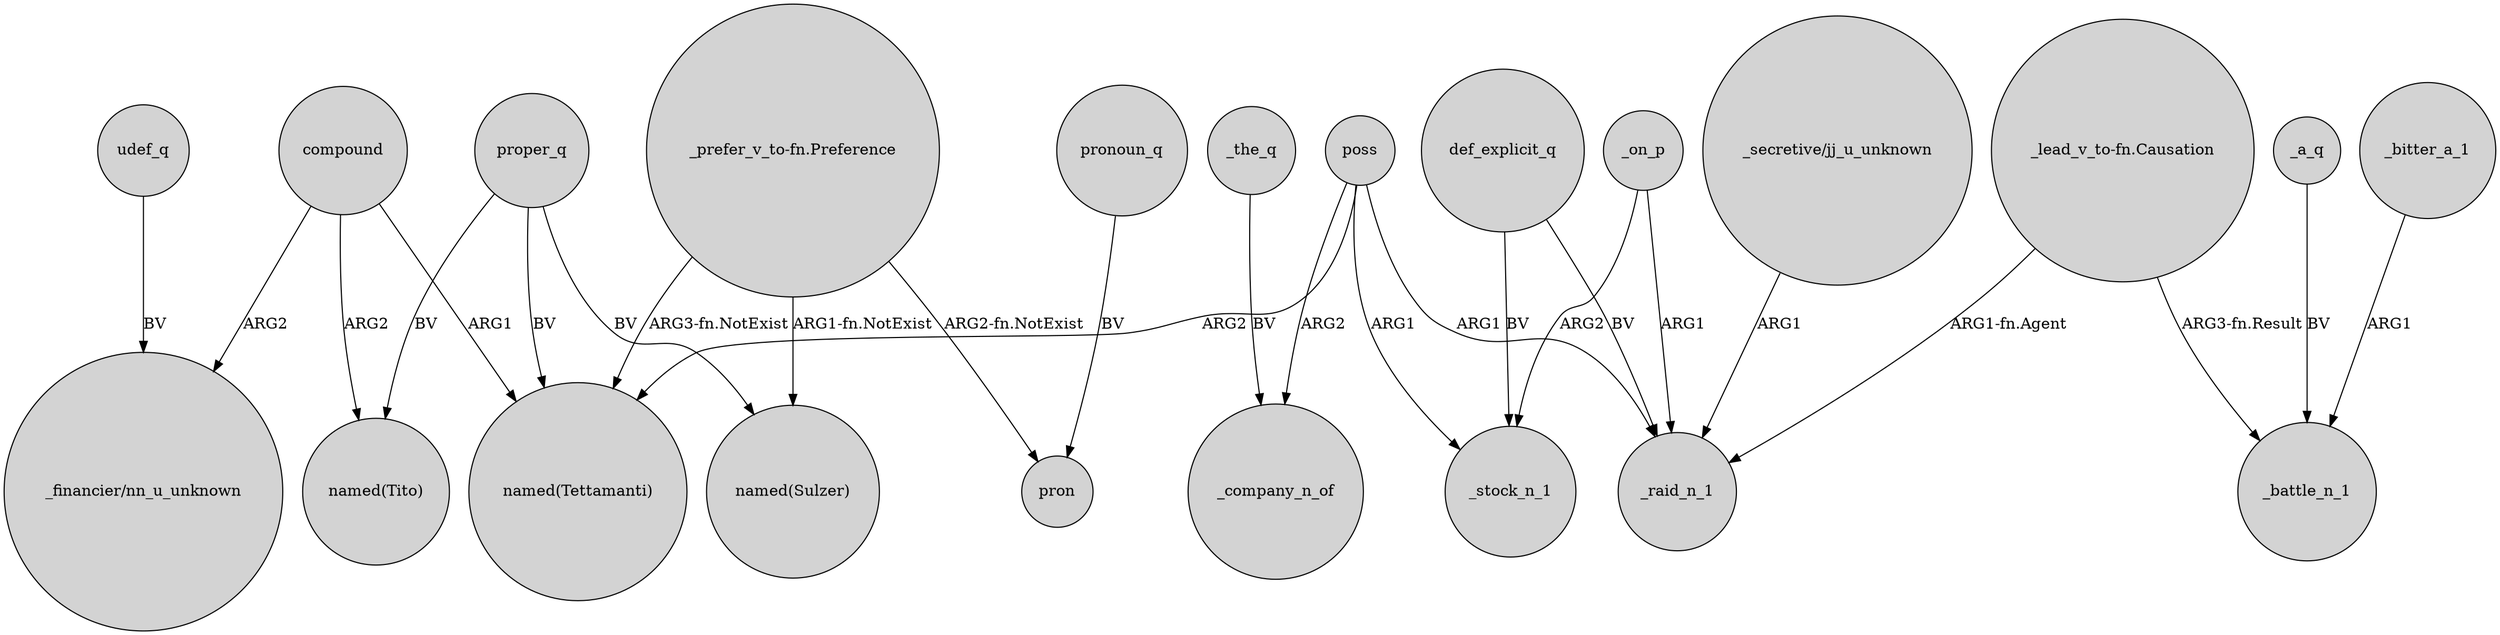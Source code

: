 digraph {
	node [shape=circle style=filled]
	proper_q -> "named(Tettamanti)" [label=BV]
	compound -> "named(Tettamanti)" [label=ARG1]
	proper_q -> "named(Tito)" [label=BV]
	poss -> _raid_n_1 [label=ARG1]
	poss -> _stock_n_1 [label=ARG1]
	proper_q -> "named(Sulzer)" [label=BV]
	def_explicit_q -> _raid_n_1 [label=BV]
	def_explicit_q -> _stock_n_1 [label=BV]
	_the_q -> _company_n_of [label=BV]
	pronoun_q -> pron [label=BV]
	"_prefer_v_to-fn.Preference" -> pron [label="ARG2-fn.NotExist"]
	_a_q -> _battle_n_1 [label=BV]
	"_lead_v_to-fn.Causation" -> _raid_n_1 [label="ARG1-fn.Agent"]
	"_prefer_v_to-fn.Preference" -> "named(Sulzer)" [label="ARG1-fn.NotExist"]
	"_lead_v_to-fn.Causation" -> _battle_n_1 [label="ARG3-fn.Result"]
	"_secretive/jj_u_unknown" -> _raid_n_1 [label=ARG1]
	"_prefer_v_to-fn.Preference" -> "named(Tettamanti)" [label="ARG3-fn.NotExist"]
	poss -> _company_n_of [label=ARG2]
	_bitter_a_1 -> _battle_n_1 [label=ARG1]
	_on_p -> _raid_n_1 [label=ARG1]
	compound -> "named(Tito)" [label=ARG2]
	compound -> "_financier/nn_u_unknown" [label=ARG2]
	poss -> "named(Tettamanti)" [label=ARG2]
	_on_p -> _stock_n_1 [label=ARG2]
	udef_q -> "_financier/nn_u_unknown" [label=BV]
}
